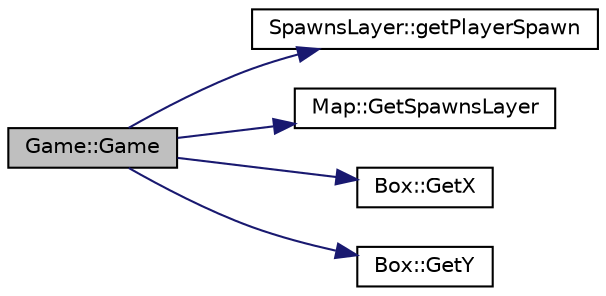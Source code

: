 digraph "Game::Game"
{
 // LATEX_PDF_SIZE
  bgcolor="transparent";
  edge [fontname="Helvetica",fontsize="10",labelfontname="Helvetica",labelfontsize="10"];
  node [fontname="Helvetica",fontsize="10",shape=record];
  rankdir="LR";
  Node1 [label="Game::Game",height=0.2,width=0.4,color="black", fillcolor="grey75", style="filled", fontcolor="black",tooltip=" "];
  Node1 -> Node2 [color="midnightblue",fontsize="10",style="solid",fontname="Helvetica"];
  Node2 [label="SpawnsLayer::getPlayerSpawn",height=0.2,width=0.4,color="black",URL="$classSpawnsLayer.html#a59fe362bf99c208d7dfa6b742b4a2683",tooltip="Fonction permettant de récupérer le SpawnPoint du joueur."];
  Node1 -> Node3 [color="midnightblue",fontsize="10",style="solid",fontname="Helvetica"];
  Node3 [label="Map::GetSpawnsLayer",height=0.2,width=0.4,color="black",URL="$classMap.html#a6ba6c1b6d64086a8912dc329fec10336",tooltip=" "];
  Node1 -> Node4 [color="midnightblue",fontsize="10",style="solid",fontname="Helvetica"];
  Node4 [label="Box::GetX",height=0.2,width=0.4,color="black",URL="$classBox.html#ade06873a13d2d1df5eb5d2cfc2a16d29",tooltip="Retourne x."];
  Node1 -> Node5 [color="midnightblue",fontsize="10",style="solid",fontname="Helvetica"];
  Node5 [label="Box::GetY",height=0.2,width=0.4,color="black",URL="$classBox.html#af86b090508898469761c0d61c8230133",tooltip="Retourne y."];
}
